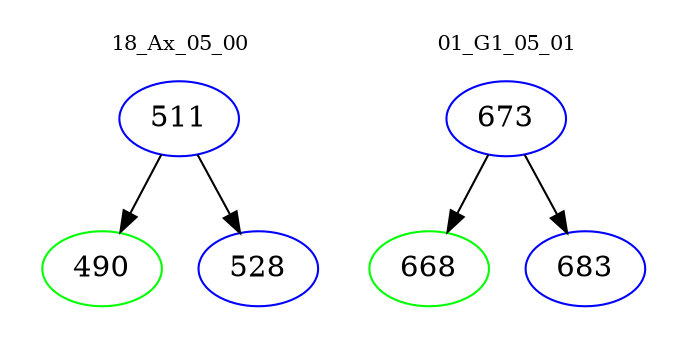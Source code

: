 digraph{
subgraph cluster_0 {
color = white
label = "18_Ax_05_00";
fontsize=10;
T0_511 [label="511", color="blue"]
T0_511 -> T0_490 [color="black"]
T0_490 [label="490", color="green"]
T0_511 -> T0_528 [color="black"]
T0_528 [label="528", color="blue"]
}
subgraph cluster_1 {
color = white
label = "01_G1_05_01";
fontsize=10;
T1_673 [label="673", color="blue"]
T1_673 -> T1_668 [color="black"]
T1_668 [label="668", color="green"]
T1_673 -> T1_683 [color="black"]
T1_683 [label="683", color="blue"]
}
}
